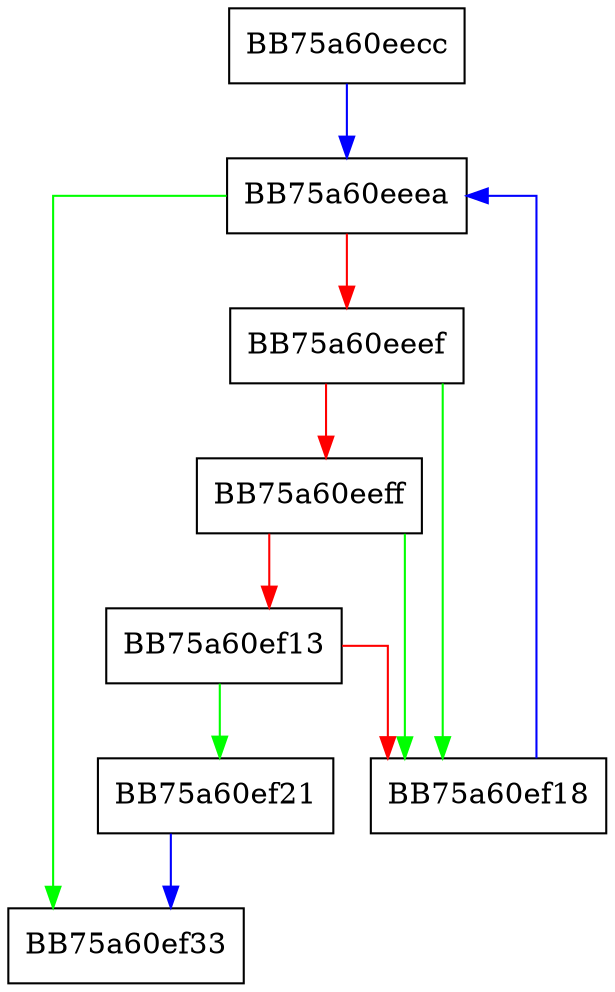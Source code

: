 digraph pe_findbogusep {
  node [shape="box"];
  graph [splines=ortho];
  BB75a60eecc -> BB75a60eeea [color="blue"];
  BB75a60eeea -> BB75a60ef33 [color="green"];
  BB75a60eeea -> BB75a60eeef [color="red"];
  BB75a60eeef -> BB75a60ef18 [color="green"];
  BB75a60eeef -> BB75a60eeff [color="red"];
  BB75a60eeff -> BB75a60ef18 [color="green"];
  BB75a60eeff -> BB75a60ef13 [color="red"];
  BB75a60ef13 -> BB75a60ef21 [color="green"];
  BB75a60ef13 -> BB75a60ef18 [color="red"];
  BB75a60ef18 -> BB75a60eeea [color="blue"];
  BB75a60ef21 -> BB75a60ef33 [color="blue"];
}